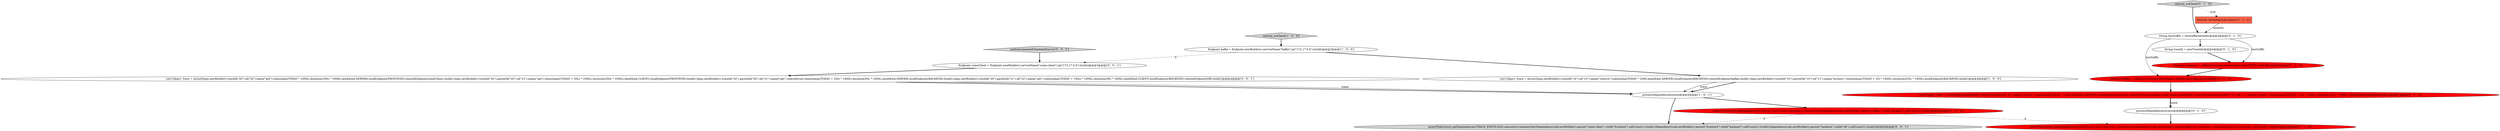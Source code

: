 digraph {
6 [style = filled, label = "List<Span> trace = asList(Span.newBuilder().traceId(traceId).id(\"10\").name(\"receive\").timestamp(TODAY * 1000).kind(Kind.SERVER).localEndpoint(backend).remoteEndpoint(kafka).build(),Span.newBuilder().traceId(traceId).parentId(\"10\").id(\"11\").name(\"process\").timestamp((TODAY + 25) * 1000L).duration(325L * 1000L).localEndpoint(backend).build())@@@7@@@['0', '1', '0']", fillcolor = red, shape = ellipse image = "AAA1AAABBB2BBB"];
3 [style = filled, label = "Endpoint kafka = Endpoint.newBuilder().serviceName(\"kafka\").ip(\"172.17.0.4\").build()@@@3@@@['1', '0', '0']", fillcolor = white, shape = ellipse image = "AAA0AAABBB1BBB"];
16 [style = filled, label = "assertThat(store().getDependencies(TRACE_ENDTS,DAY).execute()).containsOnly(DependencyLink.newBuilder().parent(\"some-client\").child(\"frontend\").callCount(1).build(),DependencyLink.newBuilder().parent(\"frontend\").child(\"backend\").callCount(1).build(),DependencyLink.newBuilder().parent(\"backend\").child(\"db\").callCount(1).build())@@@6@@@['0', '0', '1']", fillcolor = lightgray, shape = ellipse image = "AAA0AAABBB3BBB"];
15 [style = filled, label = "notInstrumentedClientAndServer['0', '0', '1']", fillcolor = lightgray, shape = diamond image = "AAA0AAABBB3BBB"];
8 [style = filled, label = "Endpoint kafka = suffixServiceName(TestObjects.KAFKA,testSuffix)@@@6@@@['0', '1', '0']", fillcolor = red, shape = ellipse image = "AAA1AAABBB2BBB"];
4 [style = filled, label = "List<Span> trace = asList(Span.newBuilder().traceId(\"10\").id(\"10\").name(\"receive\").timestamp(TODAY * 1000).kind(Kind.SERVER).localEndpoint(BACKEND).remoteEndpoint(kafka).build(),Span.newBuilder().traceId(\"10\").parentId(\"10\").id(\"11\").name(\"process\").timestamp((TODAY + 25) * 1000L).duration(325L * 1000L).localEndpoint(BACKEND).build())@@@4@@@['1', '0', '0']", fillcolor = white, shape = ellipse image = "AAA0AAABBB1BBB"];
12 [style = filled, label = "oneway_noClient['0', '1', '0']", fillcolor = lightgray, shape = diamond image = "AAA0AAABBB2BBB"];
9 [style = filled, label = "String testSuffix = testSuffix(testInfo)@@@3@@@['0', '1', '0']", fillcolor = white, shape = ellipse image = "AAA0AAABBB2BBB"];
10 [style = filled, label = "String traceId = newTraceId()@@@4@@@['0', '1', '0']", fillcolor = white, shape = ellipse image = "AAA0AAABBB2BBB"];
13 [style = filled, label = "TestInfo testInfo@@@2@@@['0', '1', '0']", fillcolor = tomato, shape = box image = "AAA1AAABBB2BBB"];
17 [style = filled, label = "List<Span> trace = asList(Span.newBuilder().traceId(\"20\").id(\"20\").name(\"get\").timestamp(TODAY * 1000L).duration(350L * 1000L).kind(Kind.SERVER).localEndpoint(FRONTEND).remoteEndpoint(someClient).build(),Span.newBuilder().traceId(\"20\").parentId(\"20\").id(\"21\").name(\"get\").timestamp((TODAY + 50L) * 1000L).duration(250L * 1000L).kind(Kind.CLIENT).localEndpoint(FRONTEND).build(),Span.newBuilder().traceId(\"20\").parentId(\"20\").id(\"21\").name(\"get\").shared(true).timestamp((TODAY + 250) * 1000L).duration(50L * 1000L).kind(Kind.SERVER).localEndpoint(BACKEND).build(),Span.newBuilder().traceId(\"20\").parentId(\"21\").id(\"22\").name(\"get\").timestamp((TODAY + 150L) * 1000L).duration(50L * 1000L).kind(Kind.CLIENT).localEndpoint(BACKEND).remoteEndpoint(DB).build())@@@4@@@['0', '0', '1']", fillcolor = white, shape = ellipse image = "AAA0AAABBB3BBB"];
2 [style = filled, label = "assertThat(store().getDependencies(TRACE_ENDTS,DAY).execute()).containsOnly(DependencyLink.newBuilder().parent(\"kafka\").child(\"backend\").callCount(1).build())@@@6@@@['1', '0', '0']", fillcolor = red, shape = ellipse image = "AAA1AAABBB1BBB"];
5 [style = filled, label = "processDependencies(trace)@@@8@@@['0', '1', '0']", fillcolor = white, shape = ellipse image = "AAA0AAABBB2BBB"];
7 [style = filled, label = "assertThat(store().getDependencies(endTs(trace),DAY).execute()).containsOnly(DependencyLink.newBuilder().parent(kafka.serviceName()).child(backend.serviceName()).callCount(1).build())@@@9@@@['0', '1', '0']", fillcolor = red, shape = ellipse image = "AAA1AAABBB2BBB"];
14 [style = filled, label = "Endpoint someClient = Endpoint.newBuilder().serviceName(\"some-client\").ip(\"172.17.0.4\").build()@@@3@@@['0', '0', '1']", fillcolor = white, shape = ellipse image = "AAA0AAABBB3BBB"];
11 [style = filled, label = "Endpoint backend = suffixServiceName(TestObjects.BACKEND,testSuffix)@@@5@@@['0', '1', '0']", fillcolor = red, shape = ellipse image = "AAA1AAABBB2BBB"];
1 [style = filled, label = "processDependencies(trace)@@@5@@@['1', '0', '1']", fillcolor = white, shape = ellipse image = "AAA0AAABBB1BBB"];
0 [style = filled, label = "oneway_noClient['1', '0', '0']", fillcolor = lightgray, shape = diamond image = "AAA0AAABBB1BBB"];
0->3 [style = bold, label=""];
13->9 [style = solid, label="testInfo"];
4->1 [style = solid, label="trace"];
17->1 [style = bold, label=""];
15->14 [style = bold, label=""];
9->8 [style = solid, label="testSuffix"];
14->17 [style = bold, label=""];
8->6 [style = bold, label=""];
9->10 [style = bold, label=""];
2->7 [style = dashed, label="0"];
12->9 [style = bold, label=""];
3->4 [style = bold, label=""];
6->5 [style = bold, label=""];
12->13 [style = dotted, label="true"];
1->16 [style = bold, label=""];
2->16 [style = dashed, label="0"];
11->8 [style = bold, label=""];
5->7 [style = bold, label=""];
1->2 [style = bold, label=""];
4->1 [style = bold, label=""];
17->1 [style = solid, label="trace"];
3->14 [style = dashed, label="0"];
6->5 [style = solid, label="trace"];
9->11 [style = solid, label="testSuffix"];
10->11 [style = bold, label=""];
}

